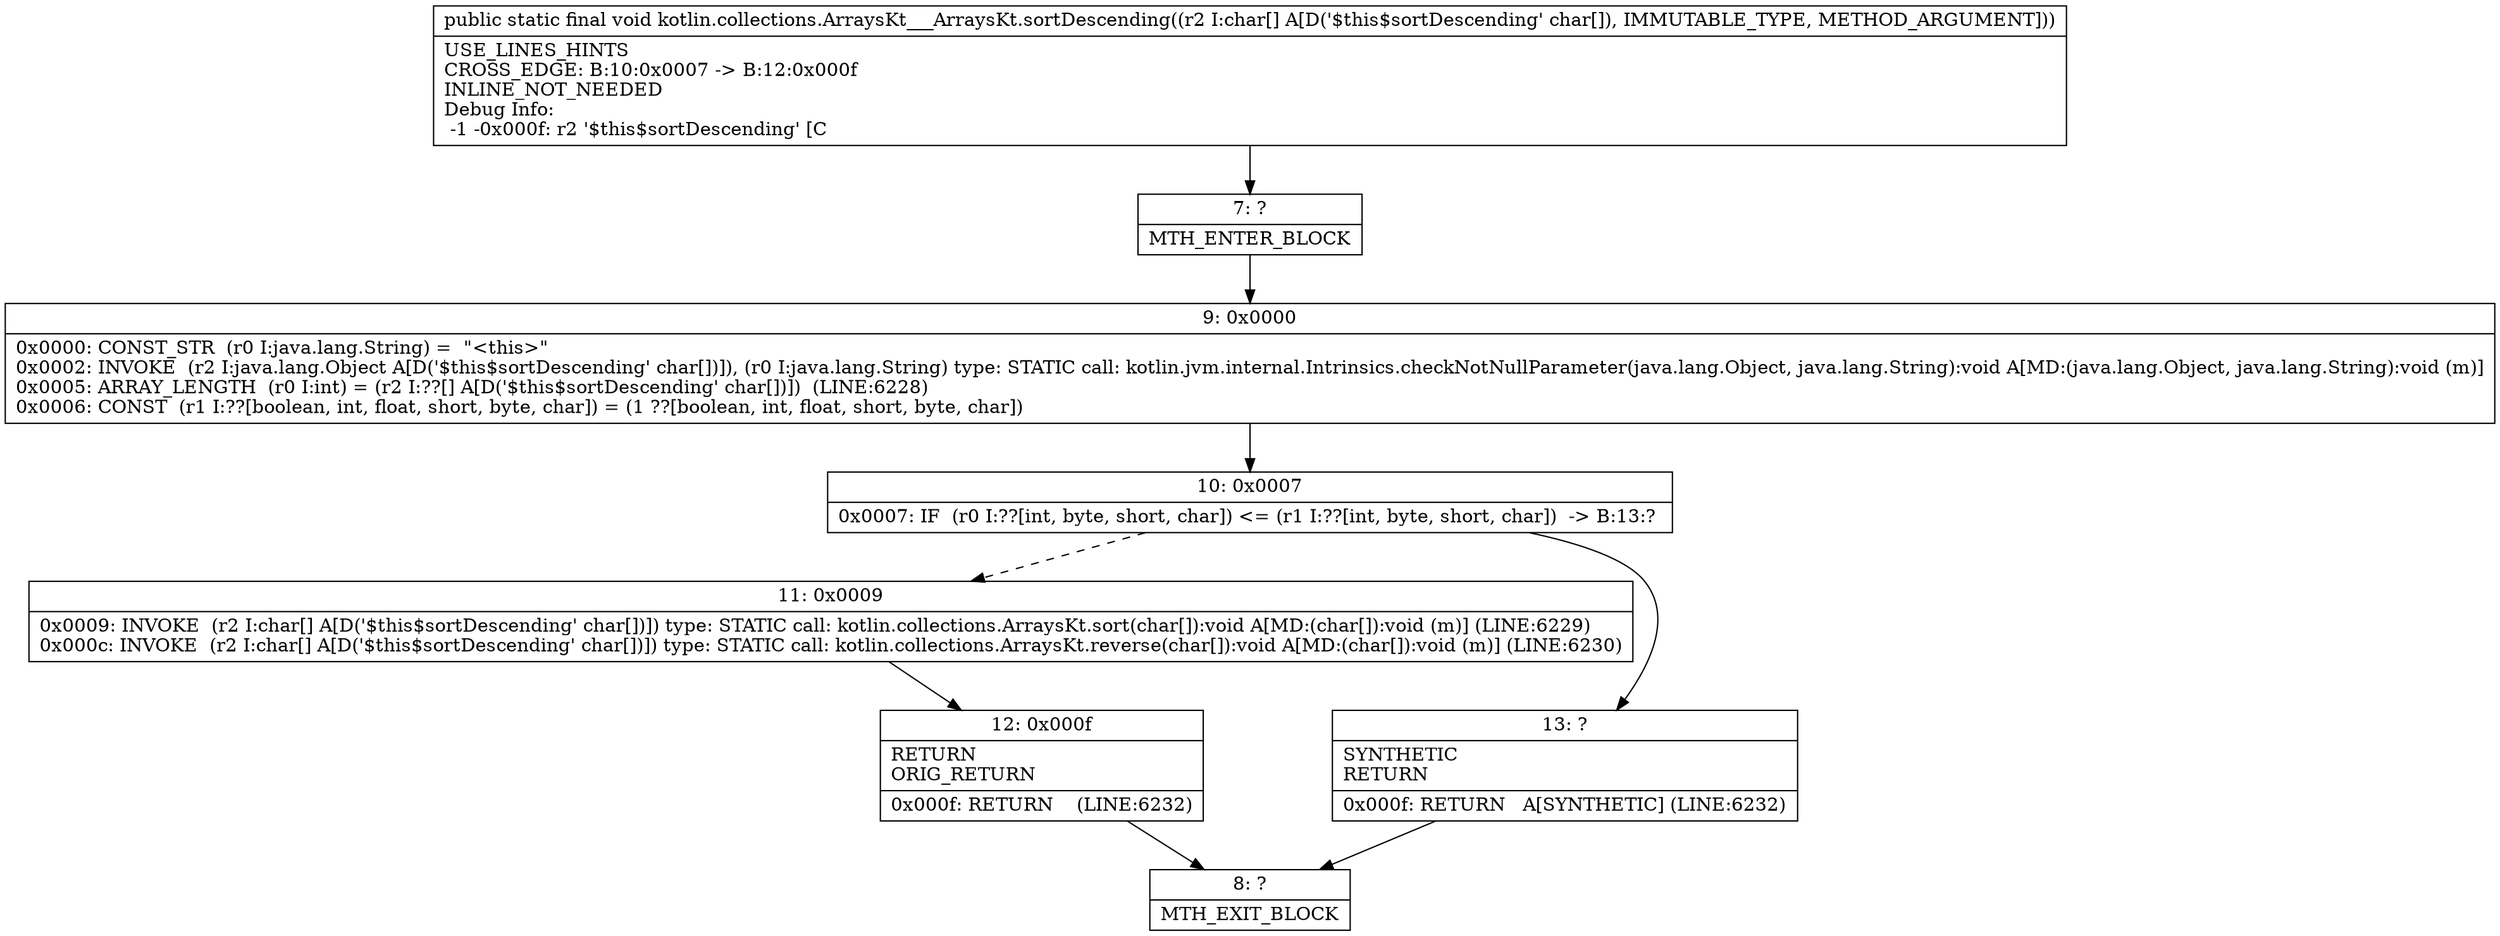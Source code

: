 digraph "CFG forkotlin.collections.ArraysKt___ArraysKt.sortDescending([C)V" {
Node_7 [shape=record,label="{7\:\ ?|MTH_ENTER_BLOCK\l}"];
Node_9 [shape=record,label="{9\:\ 0x0000|0x0000: CONST_STR  (r0 I:java.lang.String) =  \"\<this\>\" \l0x0002: INVOKE  (r2 I:java.lang.Object A[D('$this$sortDescending' char[])]), (r0 I:java.lang.String) type: STATIC call: kotlin.jvm.internal.Intrinsics.checkNotNullParameter(java.lang.Object, java.lang.String):void A[MD:(java.lang.Object, java.lang.String):void (m)]\l0x0005: ARRAY_LENGTH  (r0 I:int) = (r2 I:??[] A[D('$this$sortDescending' char[])])  (LINE:6228)\l0x0006: CONST  (r1 I:??[boolean, int, float, short, byte, char]) = (1 ??[boolean, int, float, short, byte, char]) \l}"];
Node_10 [shape=record,label="{10\:\ 0x0007|0x0007: IF  (r0 I:??[int, byte, short, char]) \<= (r1 I:??[int, byte, short, char])  \-\> B:13:? \l}"];
Node_11 [shape=record,label="{11\:\ 0x0009|0x0009: INVOKE  (r2 I:char[] A[D('$this$sortDescending' char[])]) type: STATIC call: kotlin.collections.ArraysKt.sort(char[]):void A[MD:(char[]):void (m)] (LINE:6229)\l0x000c: INVOKE  (r2 I:char[] A[D('$this$sortDescending' char[])]) type: STATIC call: kotlin.collections.ArraysKt.reverse(char[]):void A[MD:(char[]):void (m)] (LINE:6230)\l}"];
Node_12 [shape=record,label="{12\:\ 0x000f|RETURN\lORIG_RETURN\l|0x000f: RETURN    (LINE:6232)\l}"];
Node_8 [shape=record,label="{8\:\ ?|MTH_EXIT_BLOCK\l}"];
Node_13 [shape=record,label="{13\:\ ?|SYNTHETIC\lRETURN\l|0x000f: RETURN   A[SYNTHETIC] (LINE:6232)\l}"];
MethodNode[shape=record,label="{public static final void kotlin.collections.ArraysKt___ArraysKt.sortDescending((r2 I:char[] A[D('$this$sortDescending' char[]), IMMUTABLE_TYPE, METHOD_ARGUMENT]))  | USE_LINES_HINTS\lCROSS_EDGE: B:10:0x0007 \-\> B:12:0x000f\lINLINE_NOT_NEEDED\lDebug Info:\l  \-1 \-0x000f: r2 '$this$sortDescending' [C\l}"];
MethodNode -> Node_7;Node_7 -> Node_9;
Node_9 -> Node_10;
Node_10 -> Node_11[style=dashed];
Node_10 -> Node_13;
Node_11 -> Node_12;
Node_12 -> Node_8;
Node_13 -> Node_8;
}

